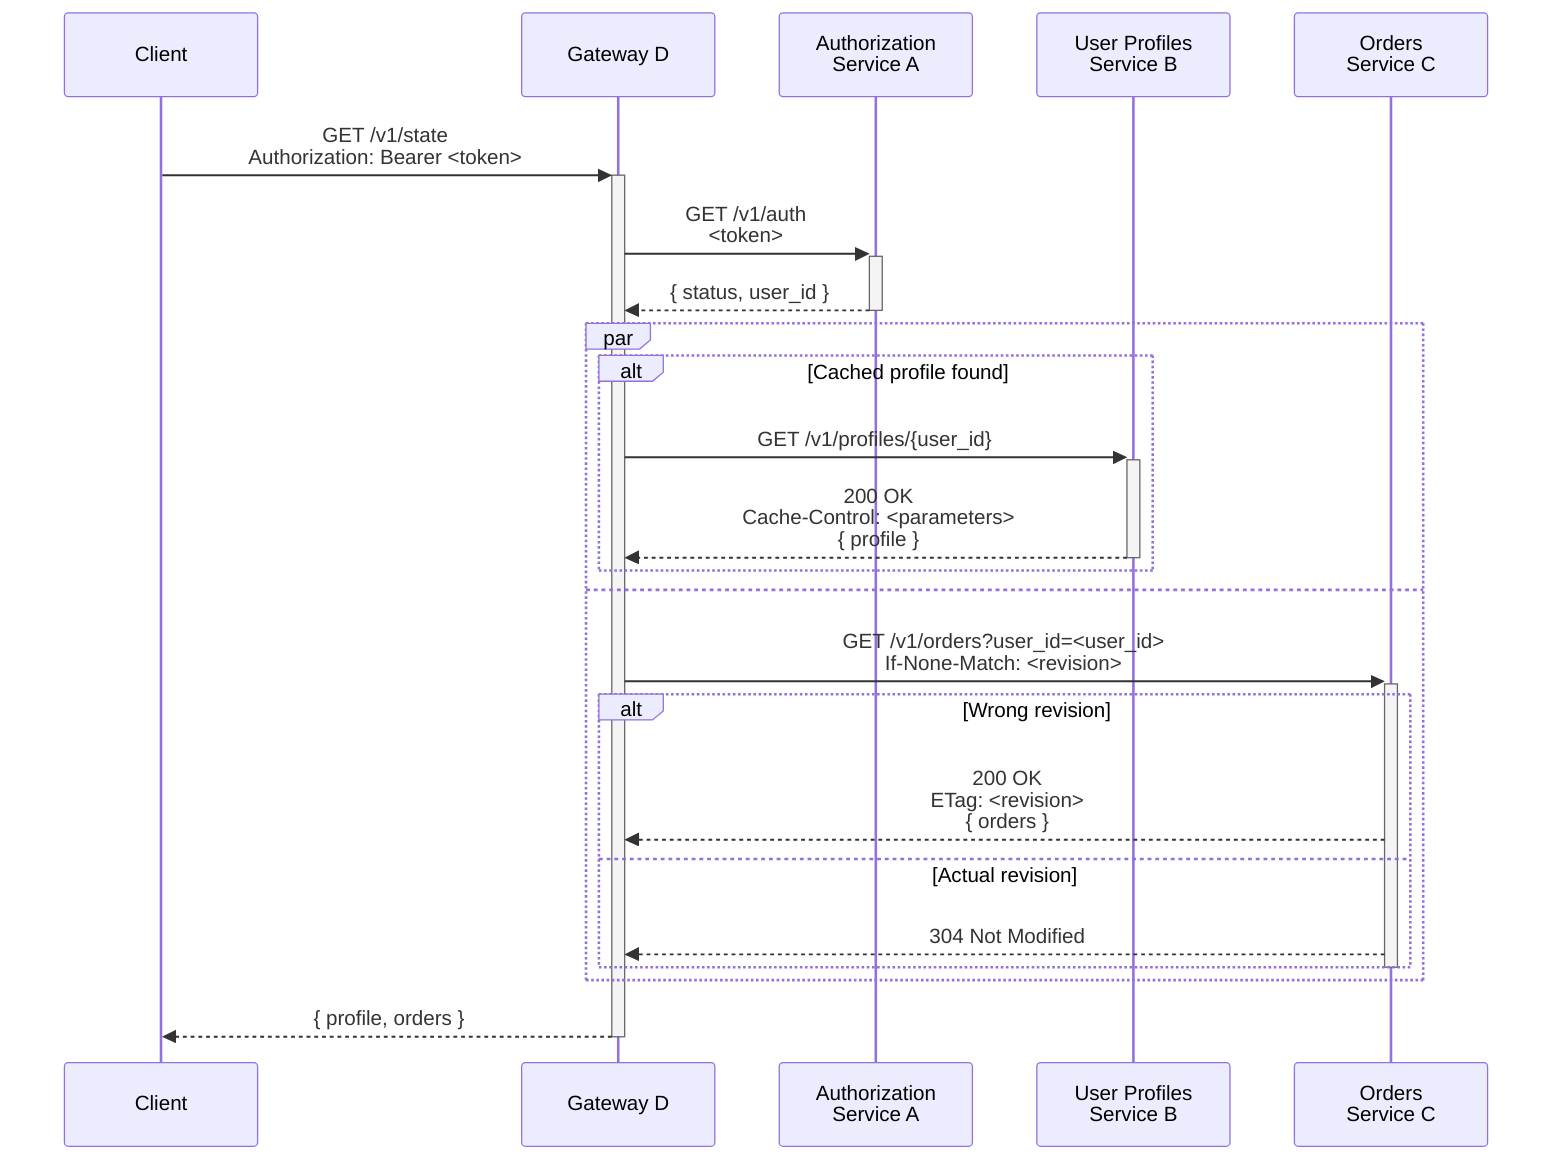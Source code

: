 sequenceDiagram
    participant U as Client
    participant D as Gateway D
    participant A as Authorization<br/>Service A
    participant B as User Profiles<br/>Service B
    participant C as Orders<br/>Service C
    U->>+D: GET /v1/state<br/>Authorization: Bearer #60;token#62;
    D->>+A: GET /v1/auth<br/><token>
    A-->>-D: { status, user_id }
    par
        alt Cached profile found
            D->>+B: GET /v1/profiles/{user_id}
            B-->>-D: 200 OK<br/>Cache-Control: #60;parameters#62;<br/>{ profile }
        end
    and 
        D->>+C: GET /v1/orders?user_id=#60;user_id#62;<br/>If-None-Match: #60;revision#62;
        alt Wrong revision
            C-->>D: 200 OK<br/>ETag: #60;revision#62;<br/>{ orders }
        else Actual revision
            C-->>D: 304 Not Modified
        end
        deactivate C
    end
    D-->>-U: { profile, orders }